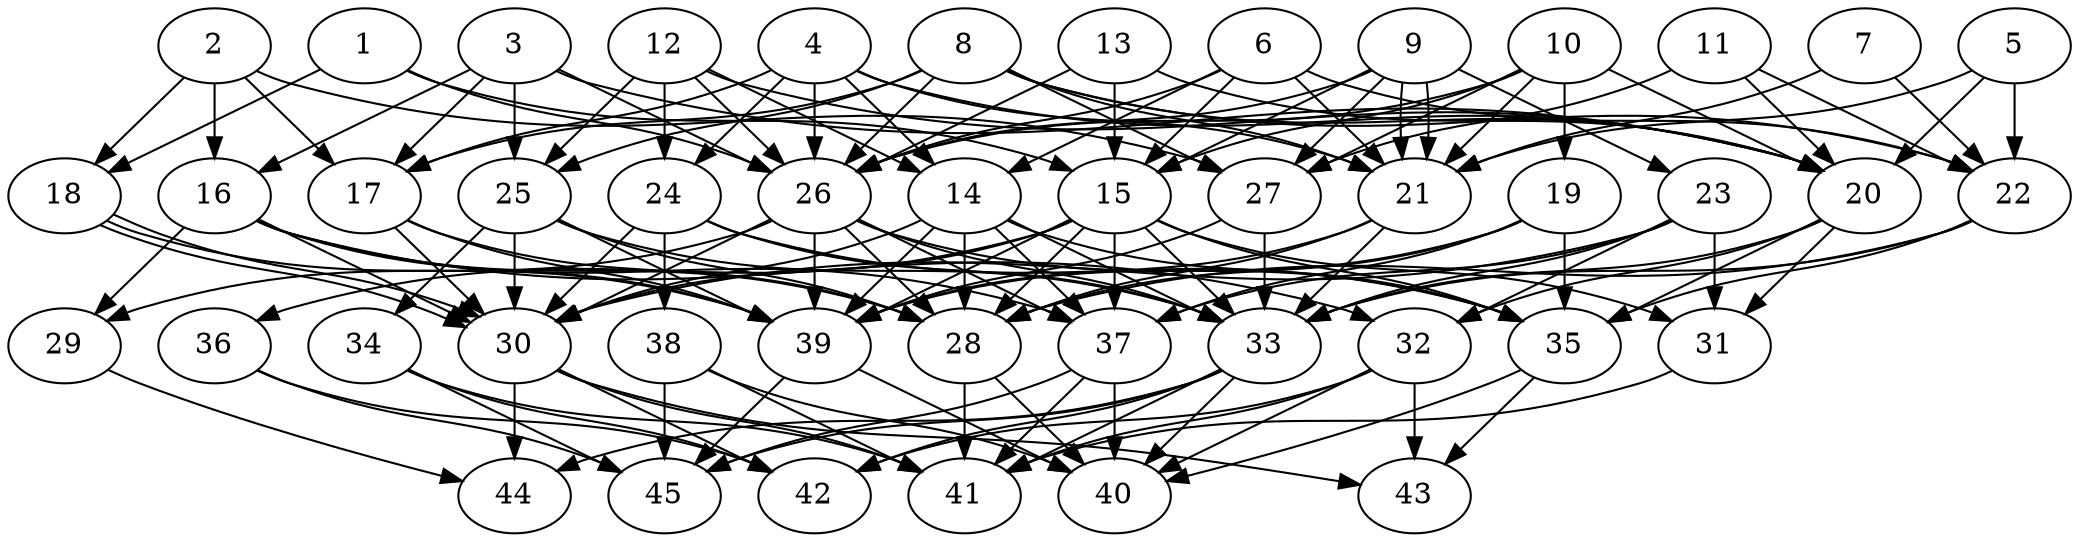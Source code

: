 // DAG automatically generated by daggen at Thu Oct  3 14:07:25 2019
// ./daggen --dot -n 45 --ccr 0.5 --fat 0.7 --regular 0.9 --density 0.7 --mindata 5242880 --maxdata 52428800 
digraph G {
  1 [size="75954176", alpha="0.19", expect_size="37977088"] 
  1 -> 15 [size ="37977088"]
  1 -> 18 [size ="37977088"]
  1 -> 26 [size ="37977088"]
  2 [size="13350912", alpha="0.20", expect_size="6675456"] 
  2 -> 16 [size ="6675456"]
  2 -> 17 [size ="6675456"]
  2 -> 18 [size ="6675456"]
  2 -> 27 [size ="6675456"]
  3 [size="60465152", alpha="0.06", expect_size="30232576"] 
  3 -> 16 [size ="30232576"]
  3 -> 17 [size ="30232576"]
  3 -> 20 [size ="30232576"]
  3 -> 25 [size ="30232576"]
  3 -> 26 [size ="30232576"]
  4 [size="74737664", alpha="0.15", expect_size="37368832"] 
  4 -> 14 [size ="37368832"]
  4 -> 17 [size ="37368832"]
  4 -> 20 [size ="37368832"]
  4 -> 21 [size ="37368832"]
  4 -> 24 [size ="37368832"]
  4 -> 26 [size ="37368832"]
  5 [size="99045376", alpha="0.17", expect_size="49522688"] 
  5 -> 20 [size ="49522688"]
  5 -> 21 [size ="49522688"]
  5 -> 22 [size ="49522688"]
  6 [size="25001984", alpha="0.00", expect_size="12500992"] 
  6 -> 14 [size ="12500992"]
  6 -> 15 [size ="12500992"]
  6 -> 21 [size ="12500992"]
  6 -> 22 [size ="12500992"]
  6 -> 26 [size ="12500992"]
  7 [size="61415424", alpha="0.18", expect_size="30707712"] 
  7 -> 21 [size ="30707712"]
  7 -> 22 [size ="30707712"]
  8 [size="75280384", alpha="0.18", expect_size="37640192"] 
  8 -> 17 [size ="37640192"]
  8 -> 20 [size ="37640192"]
  8 -> 21 [size ="37640192"]
  8 -> 22 [size ="37640192"]
  8 -> 25 [size ="37640192"]
  8 -> 26 [size ="37640192"]
  8 -> 27 [size ="37640192"]
  9 [size="61825024", alpha="0.16", expect_size="30912512"] 
  9 -> 15 [size ="30912512"]
  9 -> 21 [size ="30912512"]
  9 -> 21 [size ="30912512"]
  9 -> 23 [size ="30912512"]
  9 -> 26 [size ="30912512"]
  9 -> 27 [size ="30912512"]
  10 [size="83429376", alpha="0.17", expect_size="41714688"] 
  10 -> 15 [size ="41714688"]
  10 -> 19 [size ="41714688"]
  10 -> 20 [size ="41714688"]
  10 -> 21 [size ="41714688"]
  10 -> 26 [size ="41714688"]
  10 -> 27 [size ="41714688"]
  11 [size="23263232", alpha="0.06", expect_size="11631616"] 
  11 -> 20 [size ="11631616"]
  11 -> 22 [size ="11631616"]
  11 -> 27 [size ="11631616"]
  12 [size="18509824", alpha="0.14", expect_size="9254912"] 
  12 -> 14 [size ="9254912"]
  12 -> 20 [size ="9254912"]
  12 -> 24 [size ="9254912"]
  12 -> 25 [size ="9254912"]
  12 -> 26 [size ="9254912"]
  13 [size="18178048", alpha="0.09", expect_size="9089024"] 
  13 -> 15 [size ="9089024"]
  13 -> 20 [size ="9089024"]
  13 -> 26 [size ="9089024"]
  14 [size="47951872", alpha="0.02", expect_size="23975936"] 
  14 -> 28 [size ="23975936"]
  14 -> 30 [size ="23975936"]
  14 -> 33 [size ="23975936"]
  14 -> 35 [size ="23975936"]
  14 -> 37 [size ="23975936"]
  14 -> 39 [size ="23975936"]
  15 [size="25051136", alpha="0.06", expect_size="12525568"] 
  15 -> 28 [size ="12525568"]
  15 -> 30 [size ="12525568"]
  15 -> 31 [size ="12525568"]
  15 -> 33 [size ="12525568"]
  15 -> 35 [size ="12525568"]
  15 -> 36 [size ="12525568"]
  15 -> 37 [size ="12525568"]
  15 -> 39 [size ="12525568"]
  16 [size="12871680", alpha="0.17", expect_size="6435840"] 
  16 -> 28 [size ="6435840"]
  16 -> 29 [size ="6435840"]
  16 -> 30 [size ="6435840"]
  16 -> 32 [size ="6435840"]
  16 -> 37 [size ="6435840"]
  16 -> 39 [size ="6435840"]
  17 [size="14583808", alpha="0.10", expect_size="7291904"] 
  17 -> 28 [size ="7291904"]
  17 -> 30 [size ="7291904"]
  17 -> 39 [size ="7291904"]
  18 [size="98795520", alpha="0.17", expect_size="49397760"] 
  18 -> 30 [size ="49397760"]
  18 -> 30 [size ="49397760"]
  18 -> 39 [size ="49397760"]
  19 [size="87111680", alpha="0.14", expect_size="43555840"] 
  19 -> 28 [size ="43555840"]
  19 -> 35 [size ="43555840"]
  19 -> 37 [size ="43555840"]
  19 -> 39 [size ="43555840"]
  20 [size="67250176", alpha="0.05", expect_size="33625088"] 
  20 -> 31 [size ="33625088"]
  20 -> 32 [size ="33625088"]
  20 -> 33 [size ="33625088"]
  20 -> 35 [size ="33625088"]
  21 [size="53891072", alpha="0.10", expect_size="26945536"] 
  21 -> 28 [size ="26945536"]
  21 -> 33 [size ="26945536"]
  21 -> 39 [size ="26945536"]
  22 [size="83787776", alpha="0.15", expect_size="41893888"] 
  22 -> 28 [size ="41893888"]
  22 -> 33 [size ="41893888"]
  22 -> 35 [size ="41893888"]
  23 [size="56539136", alpha="0.11", expect_size="28269568"] 
  23 -> 30 [size ="28269568"]
  23 -> 31 [size ="28269568"]
  23 -> 32 [size ="28269568"]
  23 -> 33 [size ="28269568"]
  23 -> 37 [size ="28269568"]
  24 [size="97996800", alpha="0.01", expect_size="48998400"] 
  24 -> 30 [size ="48998400"]
  24 -> 33 [size ="48998400"]
  24 -> 35 [size ="48998400"]
  24 -> 38 [size ="48998400"]
  25 [size="14589952", alpha="0.10", expect_size="7294976"] 
  25 -> 28 [size ="7294976"]
  25 -> 30 [size ="7294976"]
  25 -> 33 [size ="7294976"]
  25 -> 34 [size ="7294976"]
  25 -> 39 [size ="7294976"]
  26 [size="44453888", alpha="0.01", expect_size="22226944"] 
  26 -> 28 [size ="22226944"]
  26 -> 29 [size ="22226944"]
  26 -> 30 [size ="22226944"]
  26 -> 33 [size ="22226944"]
  26 -> 35 [size ="22226944"]
  26 -> 37 [size ="22226944"]
  26 -> 39 [size ="22226944"]
  27 [size="30345216", alpha="0.03", expect_size="15172608"] 
  27 -> 33 [size ="15172608"]
  27 -> 39 [size ="15172608"]
  28 [size="79282176", alpha="0.20", expect_size="39641088"] 
  28 -> 40 [size ="39641088"]
  28 -> 41 [size ="39641088"]
  29 [size="65900544", alpha="0.06", expect_size="32950272"] 
  29 -> 44 [size ="32950272"]
  30 [size="37484544", alpha="0.09", expect_size="18742272"] 
  30 -> 41 [size ="18742272"]
  30 -> 42 [size ="18742272"]
  30 -> 43 [size ="18742272"]
  30 -> 44 [size ="18742272"]
  31 [size="60993536", alpha="0.14", expect_size="30496768"] 
  31 -> 41 [size ="30496768"]
  32 [size="13154304", alpha="0.01", expect_size="6577152"] 
  32 -> 40 [size ="6577152"]
  32 -> 41 [size ="6577152"]
  32 -> 42 [size ="6577152"]
  32 -> 43 [size ="6577152"]
  33 [size="85577728", alpha="0.09", expect_size="42788864"] 
  33 -> 40 [size ="42788864"]
  33 -> 41 [size ="42788864"]
  33 -> 42 [size ="42788864"]
  33 -> 44 [size ="42788864"]
  33 -> 45 [size ="42788864"]
  34 [size="45127680", alpha="0.06", expect_size="22563840"] 
  34 -> 41 [size ="22563840"]
  34 -> 42 [size ="22563840"]
  34 -> 45 [size ="22563840"]
  35 [size="50427904", alpha="0.05", expect_size="25213952"] 
  35 -> 40 [size ="25213952"]
  35 -> 43 [size ="25213952"]
  36 [size="95670272", alpha="0.05", expect_size="47835136"] 
  36 -> 42 [size ="47835136"]
  36 -> 45 [size ="47835136"]
  37 [size="100997120", alpha="0.06", expect_size="50498560"] 
  37 -> 40 [size ="50498560"]
  37 -> 41 [size ="50498560"]
  37 -> 45 [size ="50498560"]
  38 [size="22970368", alpha="0.06", expect_size="11485184"] 
  38 -> 40 [size ="11485184"]
  38 -> 41 [size ="11485184"]
  38 -> 45 [size ="11485184"]
  39 [size="20754432", alpha="0.01", expect_size="10377216"] 
  39 -> 40 [size ="10377216"]
  39 -> 45 [size ="10377216"]
  40 [size="51320832", alpha="0.09", expect_size="25660416"] 
  41 [size="93241344", alpha="0.06", expect_size="46620672"] 
  42 [size="64921600", alpha="0.19", expect_size="32460800"] 
  43 [size="68761600", alpha="0.01", expect_size="34380800"] 
  44 [size="18077696", alpha="0.02", expect_size="9038848"] 
  45 [size="44709888", alpha="0.04", expect_size="22354944"] 
}
